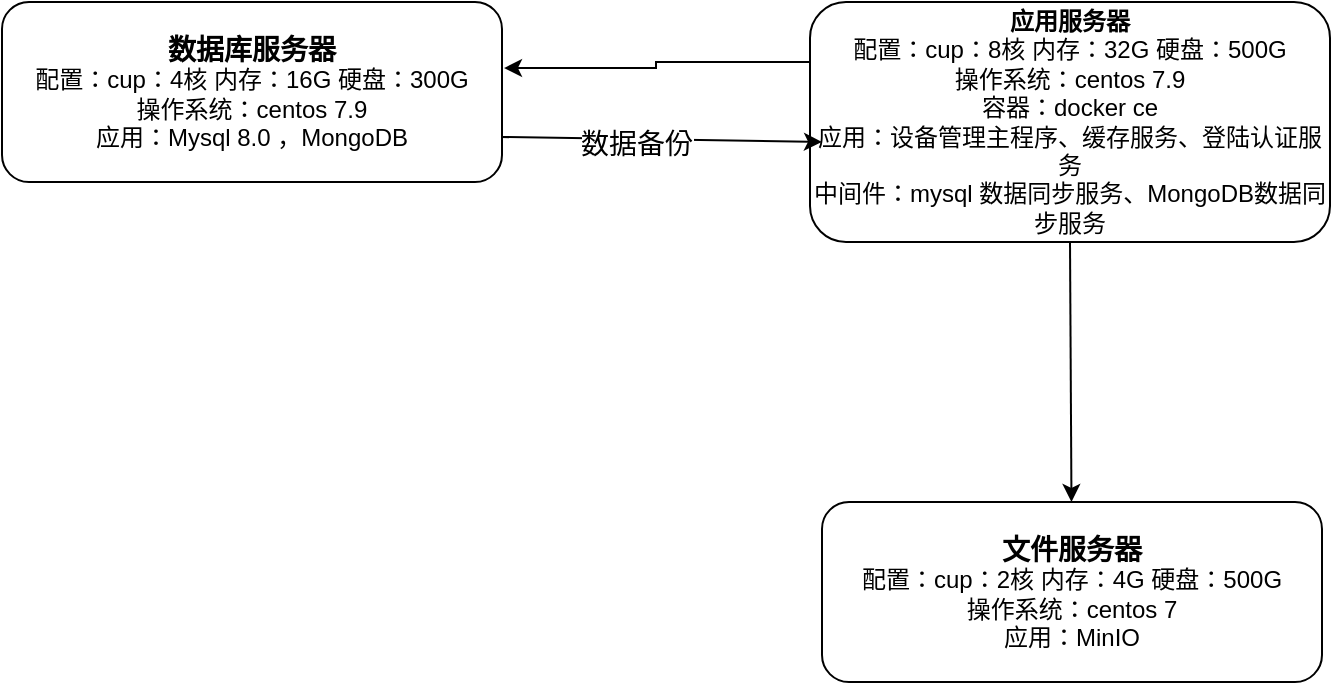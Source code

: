 <mxfile version="20.8.20" type="github">
  <diagram name="第 1 页" id="MYkuIY9bYxC4TjJi-Dys">
    <mxGraphModel dx="1195" dy="663" grid="1" gridSize="10" guides="1" tooltips="1" connect="1" arrows="1" fold="1" page="1" pageScale="1" pageWidth="827" pageHeight="1169" math="0" shadow="0">
      <root>
        <mxCell id="0" />
        <mxCell id="1" parent="0" />
        <mxCell id="svsQ-PQe88qisNPqjIwv-4" value="&lt;b&gt;&lt;font style=&quot;font-size: 14px;&quot;&gt;文件服务器&lt;/font&gt;&lt;/b&gt;&lt;br&gt;配置：cup：2核&amp;nbsp;内存：4G&amp;nbsp;硬盘：500G&lt;br&gt;操作系统：centos 7&lt;br&gt;应用：MinIO" style="rounded=1;whiteSpace=wrap;html=1;" vertex="1" parent="1">
          <mxGeometry x="420" y="400" width="250" height="90" as="geometry" />
        </mxCell>
        <mxCell id="svsQ-PQe88qisNPqjIwv-5" value="&lt;b&gt;&lt;font style=&quot;font-size: 14px;&quot;&gt;数据库服务器&lt;/font&gt;&lt;/b&gt;&lt;br&gt;配置：cup：4核&amp;nbsp;内存：16G&amp;nbsp;硬盘：300G&lt;br&gt;操作系统：centos 7.9&lt;br&gt;应用：Mysql 8.0 ，MongoDB" style="rounded=1;whiteSpace=wrap;html=1;" vertex="1" parent="1">
          <mxGeometry x="10" y="150" width="250" height="90" as="geometry" />
        </mxCell>
        <mxCell id="svsQ-PQe88qisNPqjIwv-11" style="edgeStyle=orthogonalEdgeStyle;rounded=0;orthogonalLoop=1;jettySize=auto;html=1;exitX=0;exitY=0.25;exitDx=0;exitDy=0;entryX=1.004;entryY=0.367;entryDx=0;entryDy=0;entryPerimeter=0;" edge="1" parent="1" source="svsQ-PQe88qisNPqjIwv-6" target="svsQ-PQe88qisNPqjIwv-5">
          <mxGeometry relative="1" as="geometry" />
        </mxCell>
        <mxCell id="svsQ-PQe88qisNPqjIwv-6" value="&lt;b&gt;应用服务器&lt;/b&gt;&lt;br&gt;配置：cup：8核&amp;nbsp;内存：32G&amp;nbsp;硬盘：500G&lt;br&gt;操作系统：centos 7.9&lt;br&gt;容器：docker ce&lt;br&gt;应用：设备管理主程序、缓存服务、登陆认证服务&lt;br&gt;中间件：mysql 数据同步服务、MongoDB数据同步服务" style="rounded=1;whiteSpace=wrap;html=1;" vertex="1" parent="1">
          <mxGeometry x="414" y="150" width="260" height="120" as="geometry" />
        </mxCell>
        <mxCell id="svsQ-PQe88qisNPqjIwv-8" value="" style="endArrow=classic;html=1;rounded=0;exitX=0.5;exitY=1;exitDx=0;exitDy=0;" edge="1" parent="1" source="svsQ-PQe88qisNPqjIwv-6" target="svsQ-PQe88qisNPqjIwv-4">
          <mxGeometry width="50" height="50" relative="1" as="geometry">
            <mxPoint x="390" y="410" as="sourcePoint" />
            <mxPoint x="440" y="360" as="targetPoint" />
          </mxGeometry>
        </mxCell>
        <mxCell id="svsQ-PQe88qisNPqjIwv-13" value="" style="endArrow=classic;html=1;rounded=0;exitX=1;exitY=0.75;exitDx=0;exitDy=0;" edge="1" parent="1" source="svsQ-PQe88qisNPqjIwv-5">
          <mxGeometry width="50" height="50" relative="1" as="geometry">
            <mxPoint x="270" y="230" as="sourcePoint" />
            <mxPoint x="420" y="220" as="targetPoint" />
          </mxGeometry>
        </mxCell>
        <mxCell id="svsQ-PQe88qisNPqjIwv-15" value="数据备份" style="edgeLabel;html=1;align=center;verticalAlign=middle;resizable=0;points=[];fontSize=14;" vertex="1" connectable="0" parent="svsQ-PQe88qisNPqjIwv-13">
          <mxGeometry x="-0.162" y="-2" relative="1" as="geometry">
            <mxPoint as="offset" />
          </mxGeometry>
        </mxCell>
      </root>
    </mxGraphModel>
  </diagram>
</mxfile>
